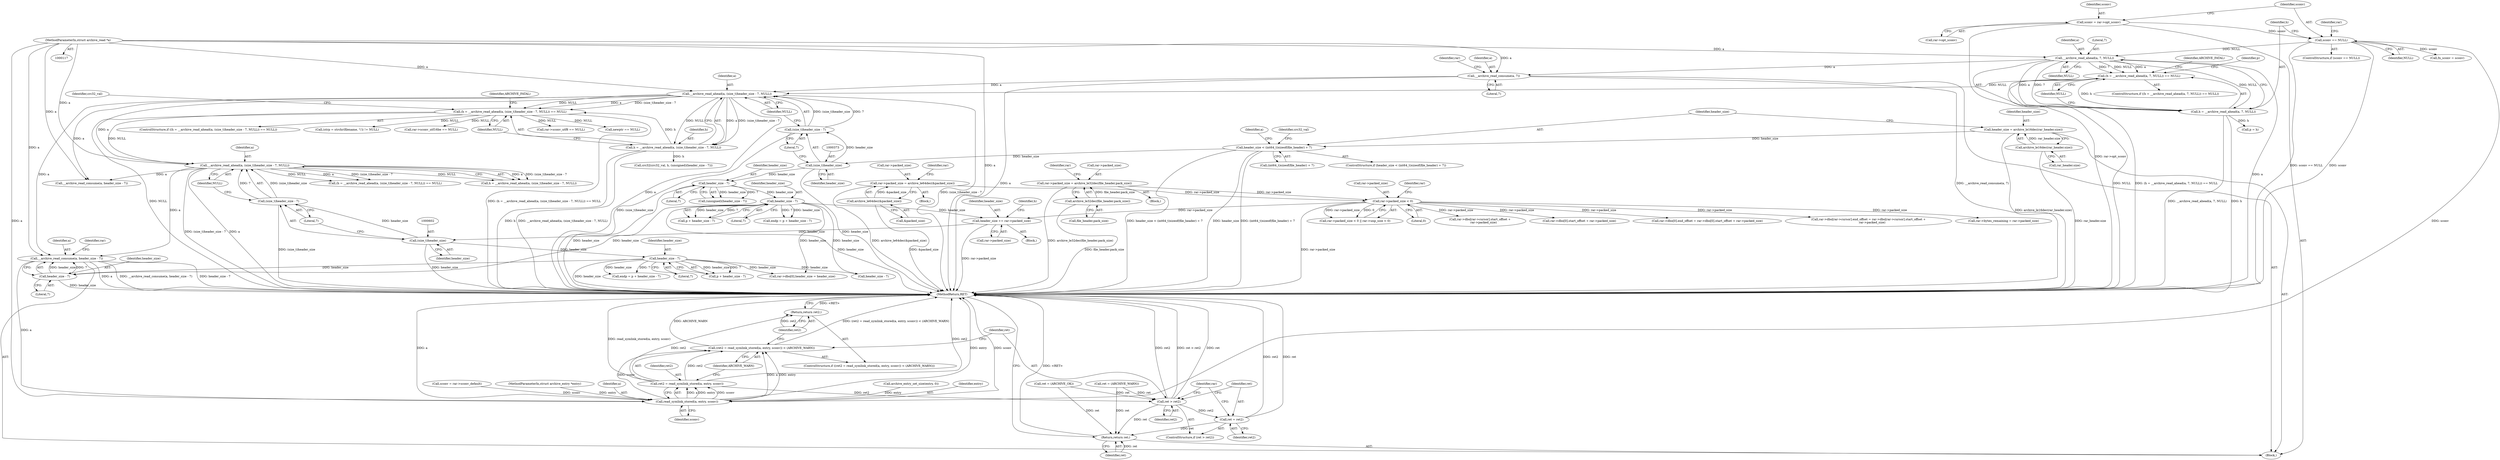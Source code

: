 digraph "0_libarchive_5562545b5562f6d12a4ef991fae158bf4ccf92b6@API" {
"1001392" [label="(Call,__archive_read_consume(a, header_size - 7))"];
"1000598" [label="(Call,__archive_read_ahead(a, (size_t)header_size - 7, NULL))"];
"1000369" [label="(Call,__archive_read_ahead(a, (size_t)header_size - 7, NULL))"];
"1000253" [label="(Call,__archive_read_consume(a, 7))"];
"1000192" [label="(Call,__archive_read_ahead(a, 7, NULL))"];
"1000118" [label="(MethodParameterIn,struct archive_read *a)"];
"1000159" [label="(Call,sconv == NULL)"];
"1000153" [label="(Call,sconv = rar->opt_sconv)"];
"1000371" [label="(Call,(size_t)header_size - 7)"];
"1000372" [label="(Call,(size_t)header_size)"];
"1000223" [label="(Call,header_size < (int64_t)sizeof(file_header) + 7)"];
"1000216" [label="(Call,header_size = archive_le16dec(rar_header.size))"];
"1000218" [label="(Call,archive_le16dec(rar_header.size))"];
"1000189" [label="(Call,(h = __archive_read_ahead(a, 7, NULL)) == NULL)"];
"1000190" [label="(Call,h = __archive_read_ahead(a, 7, NULL))"];
"1000600" [label="(Call,(size_t)header_size - 7)"];
"1000601" [label="(Call,(size_t)header_size)"];
"1000589" [label="(Call,header_size += rar->packed_size)"];
"1000549" [label="(Call,rar->packed_size < 0)"];
"1000515" [label="(Call,rar->packed_size = archive_le64dec(&packed_size))"];
"1000519" [label="(Call,archive_le64dec(&packed_size))"];
"1000531" [label="(Call,rar->packed_size = archive_le32dec(file_header.pack_size))"];
"1000535" [label="(Call,archive_le32dec(file_header.pack_size))"];
"1000416" [label="(Call,header_size - 7)"];
"1000387" [label="(Call,header_size - 7)"];
"1000366" [label="(Call,(h = __archive_read_ahead(a, (size_t)header_size - 7, NULL)) == NULL)"];
"1000367" [label="(Call,h = __archive_read_ahead(a, (size_t)header_size - 7, NULL))"];
"1001394" [label="(Call,header_size - 7)"];
"1000616" [label="(Call,header_size - 7)"];
"1001714" [label="(Call,read_symlink_stored(a, entry, sconv))"];
"1001711" [label="(Call,(ret2 = read_symlink_stored(a, entry, sconv)) < (ARCHIVE_WARN))"];
"1001712" [label="(Call,ret2 = read_symlink_stored(a, entry, sconv))"];
"1001719" [label="(Return,return ret2;)"];
"1001722" [label="(Call,ret > ret2)"];
"1001725" [label="(Call,ret = ret2)"];
"1001739" [label="(Return,return ret;)"];
"1000224" [label="(Identifier,header_size)"];
"1000385" [label="(Call,(unsigned)(header_size - 7))"];
"1000388" [label="(Identifier,header_size)"];
"1001013" [label="(Call,rar->sconv_utf8 == NULL)"];
"1001726" [label="(Identifier,ret)"];
"1001103" [label="(Call,header_size - 7)"];
"1000600" [label="(Call,(size_t)header_size - 7)"];
"1000597" [label="(Identifier,h)"];
"1001101" [label="(Call,__archive_read_consume(a, header_size - 7))"];
"1000367" [label="(Call,h = __archive_read_ahead(a, (size_t)header_size - 7, NULL))"];
"1000118" [label="(MethodParameterIn,struct archive_read *a)"];
"1000416" [label="(Call,header_size - 7)"];
"1000536" [label="(Call,file_header.pack_size)"];
"1000166" [label="(Identifier,rar)"];
"1000484" [label="(Block,)"];
"1000604" [label="(Literal,7)"];
"1000417" [label="(Identifier,header_size)"];
"1000369" [label="(Call,__archive_read_ahead(a, (size_t)header_size - 7, NULL))"];
"1000183" [label="(Call,sconv = rar->sconv_default)"];
"1001401" [label="(Identifier,rar)"];
"1001723" [label="(Identifier,ret)"];
"1000375" [label="(Literal,7)"];
"1000548" [label="(Call,rar->packed_size < 0 || rar->unp_size < 0)"];
"1000260" [label="(Identifier,rar)"];
"1000553" [label="(Literal,0)"];
"1000519" [label="(Call,archive_le64dec(&packed_size))"];
"1000371" [label="(Call,(size_t)header_size - 7)"];
"1001226" [label="(Call,rar->dbo[rar->cursor].start_offset +\n        rar->packed_size)"];
"1000225" [label="(Call,(int64_t)sizeof(file_header) + 7)"];
"1000612" [label="(Call,endp = p + header_size - 7)"];
"1000188" [label="(ControlStructure,if ((h = __archive_read_ahead(a, 7, NULL)) == NULL))"];
"1001396" [label="(Literal,7)"];
"1000222" [label="(ControlStructure,if (header_size < (int64_t)sizeof(file_header) + 7))"];
"1000199" [label="(Call,p = h)"];
"1000520" [label="(Call,&packed_size)"];
"1000596" [label="(Call,h = __archive_read_ahead(a, (size_t)header_size - 7, NULL))"];
"1000194" [label="(Literal,7)"];
"1000541" [label="(Identifier,rar)"];
"1000366" [label="(Call,(h = __archive_read_ahead(a, (size_t)header_size - 7, NULL)) == NULL)"];
"1000524" [label="(Identifier,rar)"];
"1001690" [label="(Call,ret = (ARCHIVE_WARN))"];
"1001720" [label="(Identifier,ret2)"];
"1000253" [label="(Call,__archive_read_consume(a, 7))"];
"1000381" [label="(Identifier,crc32_val)"];
"1000119" [label="(MethodParameterIn,struct archive_entry *entry)"];
"1000159" [label="(Call,sconv == NULL)"];
"1000191" [label="(Identifier,h)"];
"1000198" [label="(Identifier,ARCHIVE_FATAL)"];
"1000140" [label="(Call,ret = (ARCHIVE_OK))"];
"1001725" [label="(Call,ret = ret2)"];
"1000595" [label="(Call,(h = __archive_read_ahead(a, (size_t)header_size - 7, NULL)) == NULL)"];
"1001060" [label="(Call,fn_sconv = sconv)"];
"1000217" [label="(Identifier,header_size)"];
"1000418" [label="(Literal,7)"];
"1001721" [label="(ControlStructure,if (ret > ret2))"];
"1001715" [label="(Identifier,a)"];
"1000550" [label="(Call,rar->packed_size)"];
"1001418" [label="(Call,rar->dbo[0].start_offset + rar->packed_size)"];
"1001707" [label="(Call,archive_entry_set_size(entry, 0))"];
"1000672" [label="(Call,newptr == NULL)"];
"1000189" [label="(Call,(h = __archive_read_ahead(a, 7, NULL)) == NULL)"];
"1000376" [label="(Identifier,NULL)"];
"1001717" [label="(Identifier,sconv)"];
"1001724" [label="(Identifier,ret2)"];
"1000382" [label="(Call,crc32(crc32_val, h, (unsigned)(header_size - 7)))"];
"1001395" [label="(Identifier,header_size)"];
"1000387" [label="(Call,header_size - 7)"];
"1000235" [label="(Identifier,a)"];
"1001731" [label="(Identifier,rar)"];
"1000242" [label="(Identifier,crc32_val)"];
"1000153" [label="(Call,sconv = rar->opt_sconv)"];
"1000530" [label="(Block,)"];
"1000412" [label="(Call,endp = p + header_size - 7)"];
"1001410" [label="(Call,rar->dbo[0].end_offset = rar->dbo[0].start_offset + rar->packed_size)"];
"1000154" [label="(Identifier,sconv)"];
"1001392" [label="(Call,__archive_read_consume(a, header_size - 7))"];
"1000216" [label="(Call,header_size = archive_le16dec(rar_header.size))"];
"1000549" [label="(Call,rar->packed_size < 0)"];
"1000379" [label="(Identifier,ARCHIVE_FATAL)"];
"1001739" [label="(Return,return ret;)"];
"1000190" [label="(Call,h = __archive_read_ahead(a, 7, NULL))"];
"1000161" [label="(Identifier,NULL)"];
"1000532" [label="(Call,rar->packed_size)"];
"1000254" [label="(Identifier,a)"];
"1000535" [label="(Call,archive_le32dec(file_header.pack_size))"];
"1001216" [label="(Call,rar->dbo[rar->cursor].end_offset = rar->dbo[rar->cursor].start_offset +\n        rar->packed_size)"];
"1000200" [label="(Identifier,p)"];
"1000195" [label="(Identifier,NULL)"];
"1001719" [label="(Return,return ret2;)"];
"1000155" [label="(Call,rar->opt_sconv)"];
"1001727" [label="(Identifier,ret2)"];
"1000569" [label="(Call,rar->bytes_remaining = rar->packed_size)"];
"1000377" [label="(Identifier,NULL)"];
"1001710" [label="(ControlStructure,if ((ret2 = read_symlink_stored(a, entry, sconv)) < (ARCHIVE_WARN)))"];
"1000531" [label="(Call,rar->packed_size = archive_le32dec(file_header.pack_size))"];
"1001714" [label="(Call,read_symlink_stored(a, entry, sconv))"];
"1000374" [label="(Identifier,header_size)"];
"1001718" [label="(Identifier,ARCHIVE_WARN)"];
"1001711" [label="(Call,(ret2 = read_symlink_stored(a, entry, sconv)) < (ARCHIVE_WARN))"];
"1000614" [label="(Call,p + header_size - 7)"];
"1000121" [label="(Block,)"];
"1001394" [label="(Call,header_size - 7)"];
"1000516" [label="(Call,rar->packed_size)"];
"1001740" [label="(Identifier,ret)"];
"1000158" [label="(ControlStructure,if (sconv == NULL))"];
"1000196" [label="(Identifier,NULL)"];
"1001716" [label="(Identifier,entry)"];
"1001712" [label="(Call,ret2 = read_symlink_stored(a, entry, sconv))"];
"1001741" [label="(MethodReturn,RET)"];
"1000223" [label="(Call,header_size < (int64_t)sizeof(file_header) + 7)"];
"1000365" [label="(ControlStructure,if ((h = __archive_read_ahead(a, (size_t)header_size - 7, NULL)) == NULL))"];
"1000617" [label="(Identifier,header_size)"];
"1000193" [label="(Identifier,a)"];
"1001713" [label="(Identifier,ret2)"];
"1000590" [label="(Identifier,header_size)"];
"1000591" [label="(Call,rar->packed_size)"];
"1000603" [label="(Identifier,header_size)"];
"1000414" [label="(Call,p + header_size - 7)"];
"1000605" [label="(Identifier,NULL)"];
"1000255" [label="(Literal,7)"];
"1001393" [label="(Identifier,a)"];
"1000580" [label="(Block,)"];
"1000192" [label="(Call,__archive_read_ahead(a, 7, NULL))"];
"1000598" [label="(Call,__archive_read_ahead(a, (size_t)header_size - 7, NULL))"];
"1000599" [label="(Identifier,a)"];
"1000372" [label="(Call,(size_t)header_size)"];
"1000589" [label="(Call,header_size += rar->packed_size)"];
"1000218" [label="(Call,archive_le16dec(rar_header.size))"];
"1001064" [label="(Call,(strp = strchr(filename, '\\')) != NULL)"];
"1000389" [label="(Literal,7)"];
"1000368" [label="(Identifier,h)"];
"1000219" [label="(Call,rar_header.size)"];
"1000618" [label="(Literal,7)"];
"1000601" [label="(Call,(size_t)header_size)"];
"1001722" [label="(Call,ret > ret2)"];
"1000515" [label="(Call,rar->packed_size = archive_le64dec(&packed_size))"];
"1000370" [label="(Identifier,a)"];
"1001297" [label="(Call,rar->dbo[0].header_size = header_size)"];
"1000616" [label="(Call,header_size - 7)"];
"1000556" [label="(Identifier,rar)"];
"1000160" [label="(Identifier,sconv)"];
"1000953" [label="(Call,rar->sconv_utf16be == NULL)"];
"1001392" -> "1000121"  [label="AST: "];
"1001392" -> "1001394"  [label="CFG: "];
"1001393" -> "1001392"  [label="AST: "];
"1001394" -> "1001392"  [label="AST: "];
"1001401" -> "1001392"  [label="CFG: "];
"1001392" -> "1001741"  [label="DDG: a"];
"1001392" -> "1001741"  [label="DDG: __archive_read_consume(a, header_size - 7)"];
"1001392" -> "1001741"  [label="DDG: header_size - 7"];
"1000598" -> "1001392"  [label="DDG: a"];
"1000369" -> "1001392"  [label="DDG: a"];
"1000118" -> "1001392"  [label="DDG: a"];
"1001394" -> "1001392"  [label="DDG: header_size"];
"1001394" -> "1001392"  [label="DDG: 7"];
"1001392" -> "1001714"  [label="DDG: a"];
"1000598" -> "1000596"  [label="AST: "];
"1000598" -> "1000605"  [label="CFG: "];
"1000599" -> "1000598"  [label="AST: "];
"1000600" -> "1000598"  [label="AST: "];
"1000605" -> "1000598"  [label="AST: "];
"1000596" -> "1000598"  [label="CFG: "];
"1000598" -> "1001741"  [label="DDG: a"];
"1000598" -> "1001741"  [label="DDG: (size_t)header_size - 7"];
"1000598" -> "1000595"  [label="DDG: a"];
"1000598" -> "1000595"  [label="DDG: (size_t)header_size - 7"];
"1000598" -> "1000595"  [label="DDG: NULL"];
"1000598" -> "1000596"  [label="DDG: a"];
"1000598" -> "1000596"  [label="DDG: (size_t)header_size - 7"];
"1000598" -> "1000596"  [label="DDG: NULL"];
"1000369" -> "1000598"  [label="DDG: a"];
"1000118" -> "1000598"  [label="DDG: a"];
"1000600" -> "1000598"  [label="DDG: (size_t)header_size"];
"1000600" -> "1000598"  [label="DDG: 7"];
"1000366" -> "1000598"  [label="DDG: NULL"];
"1000598" -> "1001101"  [label="DDG: a"];
"1000369" -> "1000367"  [label="AST: "];
"1000369" -> "1000376"  [label="CFG: "];
"1000370" -> "1000369"  [label="AST: "];
"1000371" -> "1000369"  [label="AST: "];
"1000376" -> "1000369"  [label="AST: "];
"1000367" -> "1000369"  [label="CFG: "];
"1000369" -> "1001741"  [label="DDG: a"];
"1000369" -> "1001741"  [label="DDG: (size_t)header_size - 7"];
"1000369" -> "1000366"  [label="DDG: a"];
"1000369" -> "1000366"  [label="DDG: (size_t)header_size - 7"];
"1000369" -> "1000366"  [label="DDG: NULL"];
"1000369" -> "1000367"  [label="DDG: a"];
"1000369" -> "1000367"  [label="DDG: (size_t)header_size - 7"];
"1000369" -> "1000367"  [label="DDG: NULL"];
"1000253" -> "1000369"  [label="DDG: a"];
"1000118" -> "1000369"  [label="DDG: a"];
"1000371" -> "1000369"  [label="DDG: (size_t)header_size"];
"1000371" -> "1000369"  [label="DDG: 7"];
"1000189" -> "1000369"  [label="DDG: NULL"];
"1000369" -> "1001101"  [label="DDG: a"];
"1000253" -> "1000121"  [label="AST: "];
"1000253" -> "1000255"  [label="CFG: "];
"1000254" -> "1000253"  [label="AST: "];
"1000255" -> "1000253"  [label="AST: "];
"1000260" -> "1000253"  [label="CFG: "];
"1000253" -> "1001741"  [label="DDG: __archive_read_consume(a, 7)"];
"1000253" -> "1001741"  [label="DDG: a"];
"1000192" -> "1000253"  [label="DDG: a"];
"1000118" -> "1000253"  [label="DDG: a"];
"1000192" -> "1000190"  [label="AST: "];
"1000192" -> "1000195"  [label="CFG: "];
"1000193" -> "1000192"  [label="AST: "];
"1000194" -> "1000192"  [label="AST: "];
"1000195" -> "1000192"  [label="AST: "];
"1000190" -> "1000192"  [label="CFG: "];
"1000192" -> "1001741"  [label="DDG: a"];
"1000192" -> "1000189"  [label="DDG: a"];
"1000192" -> "1000189"  [label="DDG: 7"];
"1000192" -> "1000189"  [label="DDG: NULL"];
"1000192" -> "1000190"  [label="DDG: a"];
"1000192" -> "1000190"  [label="DDG: 7"];
"1000192" -> "1000190"  [label="DDG: NULL"];
"1000118" -> "1000192"  [label="DDG: a"];
"1000159" -> "1000192"  [label="DDG: NULL"];
"1000118" -> "1000117"  [label="AST: "];
"1000118" -> "1001741"  [label="DDG: a"];
"1000118" -> "1001101"  [label="DDG: a"];
"1000118" -> "1001714"  [label="DDG: a"];
"1000159" -> "1000158"  [label="AST: "];
"1000159" -> "1000161"  [label="CFG: "];
"1000160" -> "1000159"  [label="AST: "];
"1000161" -> "1000159"  [label="AST: "];
"1000166" -> "1000159"  [label="CFG: "];
"1000191" -> "1000159"  [label="CFG: "];
"1000159" -> "1001741"  [label="DDG: sconv == NULL"];
"1000159" -> "1001741"  [label="DDG: sconv"];
"1000153" -> "1000159"  [label="DDG: sconv"];
"1000159" -> "1001060"  [label="DDG: sconv"];
"1000159" -> "1001714"  [label="DDG: sconv"];
"1000153" -> "1000121"  [label="AST: "];
"1000153" -> "1000155"  [label="CFG: "];
"1000154" -> "1000153"  [label="AST: "];
"1000155" -> "1000153"  [label="AST: "];
"1000160" -> "1000153"  [label="CFG: "];
"1000153" -> "1001741"  [label="DDG: rar->opt_sconv"];
"1000371" -> "1000375"  [label="CFG: "];
"1000372" -> "1000371"  [label="AST: "];
"1000375" -> "1000371"  [label="AST: "];
"1000376" -> "1000371"  [label="CFG: "];
"1000371" -> "1001741"  [label="DDG: (size_t)header_size"];
"1000372" -> "1000371"  [label="DDG: header_size"];
"1000372" -> "1000374"  [label="CFG: "];
"1000373" -> "1000372"  [label="AST: "];
"1000374" -> "1000372"  [label="AST: "];
"1000375" -> "1000372"  [label="CFG: "];
"1000372" -> "1001741"  [label="DDG: header_size"];
"1000223" -> "1000372"  [label="DDG: header_size"];
"1000372" -> "1000387"  [label="DDG: header_size"];
"1000223" -> "1000222"  [label="AST: "];
"1000223" -> "1000225"  [label="CFG: "];
"1000224" -> "1000223"  [label="AST: "];
"1000225" -> "1000223"  [label="AST: "];
"1000235" -> "1000223"  [label="CFG: "];
"1000242" -> "1000223"  [label="CFG: "];
"1000223" -> "1001741"  [label="DDG: (int64_t)sizeof(file_header) + 7"];
"1000223" -> "1001741"  [label="DDG: header_size < (int64_t)sizeof(file_header) + 7"];
"1000223" -> "1001741"  [label="DDG: header_size"];
"1000216" -> "1000223"  [label="DDG: header_size"];
"1000216" -> "1000121"  [label="AST: "];
"1000216" -> "1000218"  [label="CFG: "];
"1000217" -> "1000216"  [label="AST: "];
"1000218" -> "1000216"  [label="AST: "];
"1000224" -> "1000216"  [label="CFG: "];
"1000216" -> "1001741"  [label="DDG: archive_le16dec(rar_header.size)"];
"1000218" -> "1000216"  [label="DDG: rar_header.size"];
"1000218" -> "1000219"  [label="CFG: "];
"1000219" -> "1000218"  [label="AST: "];
"1000218" -> "1001741"  [label="DDG: rar_header.size"];
"1000189" -> "1000188"  [label="AST: "];
"1000189" -> "1000196"  [label="CFG: "];
"1000190" -> "1000189"  [label="AST: "];
"1000196" -> "1000189"  [label="AST: "];
"1000198" -> "1000189"  [label="CFG: "];
"1000200" -> "1000189"  [label="CFG: "];
"1000189" -> "1001741"  [label="DDG: (h = __archive_read_ahead(a, 7, NULL)) == NULL"];
"1000189" -> "1001741"  [label="DDG: NULL"];
"1000190" -> "1000189"  [label="DDG: h"];
"1000191" -> "1000190"  [label="AST: "];
"1000196" -> "1000190"  [label="CFG: "];
"1000190" -> "1001741"  [label="DDG: h"];
"1000190" -> "1001741"  [label="DDG: __archive_read_ahead(a, 7, NULL)"];
"1000190" -> "1000199"  [label="DDG: h"];
"1000600" -> "1000604"  [label="CFG: "];
"1000601" -> "1000600"  [label="AST: "];
"1000604" -> "1000600"  [label="AST: "];
"1000605" -> "1000600"  [label="CFG: "];
"1000600" -> "1001741"  [label="DDG: (size_t)header_size"];
"1000601" -> "1000600"  [label="DDG: header_size"];
"1000601" -> "1000603"  [label="CFG: "];
"1000602" -> "1000601"  [label="AST: "];
"1000603" -> "1000601"  [label="AST: "];
"1000604" -> "1000601"  [label="CFG: "];
"1000601" -> "1001741"  [label="DDG: header_size"];
"1000589" -> "1000601"  [label="DDG: header_size"];
"1000601" -> "1000616"  [label="DDG: header_size"];
"1000589" -> "1000580"  [label="AST: "];
"1000589" -> "1000591"  [label="CFG: "];
"1000590" -> "1000589"  [label="AST: "];
"1000591" -> "1000589"  [label="AST: "];
"1000597" -> "1000589"  [label="CFG: "];
"1000589" -> "1001741"  [label="DDG: rar->packed_size"];
"1000549" -> "1000589"  [label="DDG: rar->packed_size"];
"1000416" -> "1000589"  [label="DDG: header_size"];
"1000549" -> "1000548"  [label="AST: "];
"1000549" -> "1000553"  [label="CFG: "];
"1000550" -> "1000549"  [label="AST: "];
"1000553" -> "1000549"  [label="AST: "];
"1000556" -> "1000549"  [label="CFG: "];
"1000548" -> "1000549"  [label="CFG: "];
"1000549" -> "1001741"  [label="DDG: rar->packed_size"];
"1000549" -> "1000548"  [label="DDG: rar->packed_size"];
"1000549" -> "1000548"  [label="DDG: 0"];
"1000515" -> "1000549"  [label="DDG: rar->packed_size"];
"1000531" -> "1000549"  [label="DDG: rar->packed_size"];
"1000549" -> "1000569"  [label="DDG: rar->packed_size"];
"1000549" -> "1001216"  [label="DDG: rar->packed_size"];
"1000549" -> "1001226"  [label="DDG: rar->packed_size"];
"1000549" -> "1001410"  [label="DDG: rar->packed_size"];
"1000549" -> "1001418"  [label="DDG: rar->packed_size"];
"1000515" -> "1000484"  [label="AST: "];
"1000515" -> "1000519"  [label="CFG: "];
"1000516" -> "1000515"  [label="AST: "];
"1000519" -> "1000515"  [label="AST: "];
"1000524" -> "1000515"  [label="CFG: "];
"1000515" -> "1001741"  [label="DDG: archive_le64dec(&packed_size)"];
"1000519" -> "1000515"  [label="DDG: &packed_size"];
"1000519" -> "1000520"  [label="CFG: "];
"1000520" -> "1000519"  [label="AST: "];
"1000519" -> "1001741"  [label="DDG: &packed_size"];
"1000531" -> "1000530"  [label="AST: "];
"1000531" -> "1000535"  [label="CFG: "];
"1000532" -> "1000531"  [label="AST: "];
"1000535" -> "1000531"  [label="AST: "];
"1000541" -> "1000531"  [label="CFG: "];
"1000531" -> "1001741"  [label="DDG: archive_le32dec(file_header.pack_size)"];
"1000535" -> "1000531"  [label="DDG: file_header.pack_size"];
"1000535" -> "1000536"  [label="CFG: "];
"1000536" -> "1000535"  [label="AST: "];
"1000535" -> "1001741"  [label="DDG: file_header.pack_size"];
"1000416" -> "1000414"  [label="AST: "];
"1000416" -> "1000418"  [label="CFG: "];
"1000417" -> "1000416"  [label="AST: "];
"1000418" -> "1000416"  [label="AST: "];
"1000414" -> "1000416"  [label="CFG: "];
"1000416" -> "1001741"  [label="DDG: header_size"];
"1000416" -> "1000412"  [label="DDG: header_size"];
"1000416" -> "1000412"  [label="DDG: 7"];
"1000416" -> "1000414"  [label="DDG: header_size"];
"1000416" -> "1000414"  [label="DDG: 7"];
"1000387" -> "1000416"  [label="DDG: header_size"];
"1000416" -> "1001103"  [label="DDG: header_size"];
"1000416" -> "1001297"  [label="DDG: header_size"];
"1000416" -> "1001394"  [label="DDG: header_size"];
"1000387" -> "1000385"  [label="AST: "];
"1000387" -> "1000389"  [label="CFG: "];
"1000388" -> "1000387"  [label="AST: "];
"1000389" -> "1000387"  [label="AST: "];
"1000385" -> "1000387"  [label="CFG: "];
"1000387" -> "1001741"  [label="DDG: header_size"];
"1000387" -> "1000385"  [label="DDG: header_size"];
"1000387" -> "1000385"  [label="DDG: 7"];
"1000366" -> "1000365"  [label="AST: "];
"1000366" -> "1000377"  [label="CFG: "];
"1000367" -> "1000366"  [label="AST: "];
"1000377" -> "1000366"  [label="AST: "];
"1000379" -> "1000366"  [label="CFG: "];
"1000381" -> "1000366"  [label="CFG: "];
"1000366" -> "1001741"  [label="DDG: NULL"];
"1000366" -> "1001741"  [label="DDG: (h = __archive_read_ahead(a, (size_t)header_size - 7, NULL)) == NULL"];
"1000367" -> "1000366"  [label="DDG: h"];
"1000366" -> "1000672"  [label="DDG: NULL"];
"1000366" -> "1000953"  [label="DDG: NULL"];
"1000366" -> "1001013"  [label="DDG: NULL"];
"1000366" -> "1001064"  [label="DDG: NULL"];
"1000368" -> "1000367"  [label="AST: "];
"1000377" -> "1000367"  [label="CFG: "];
"1000367" -> "1001741"  [label="DDG: __archive_read_ahead(a, (size_t)header_size - 7, NULL)"];
"1000367" -> "1001741"  [label="DDG: h"];
"1000367" -> "1000382"  [label="DDG: h"];
"1001394" -> "1001396"  [label="CFG: "];
"1001395" -> "1001394"  [label="AST: "];
"1001396" -> "1001394"  [label="AST: "];
"1001394" -> "1001741"  [label="DDG: header_size"];
"1000616" -> "1001394"  [label="DDG: header_size"];
"1000616" -> "1000614"  [label="AST: "];
"1000616" -> "1000618"  [label="CFG: "];
"1000617" -> "1000616"  [label="AST: "];
"1000618" -> "1000616"  [label="AST: "];
"1000614" -> "1000616"  [label="CFG: "];
"1000616" -> "1001741"  [label="DDG: header_size"];
"1000616" -> "1000612"  [label="DDG: header_size"];
"1000616" -> "1000612"  [label="DDG: 7"];
"1000616" -> "1000614"  [label="DDG: header_size"];
"1000616" -> "1000614"  [label="DDG: 7"];
"1000616" -> "1001103"  [label="DDG: header_size"];
"1000616" -> "1001297"  [label="DDG: header_size"];
"1001714" -> "1001712"  [label="AST: "];
"1001714" -> "1001717"  [label="CFG: "];
"1001715" -> "1001714"  [label="AST: "];
"1001716" -> "1001714"  [label="AST: "];
"1001717" -> "1001714"  [label="AST: "];
"1001712" -> "1001714"  [label="CFG: "];
"1001714" -> "1001741"  [label="DDG: entry"];
"1001714" -> "1001741"  [label="DDG: sconv"];
"1001714" -> "1001741"  [label="DDG: a"];
"1001714" -> "1001711"  [label="DDG: a"];
"1001714" -> "1001711"  [label="DDG: entry"];
"1001714" -> "1001711"  [label="DDG: sconv"];
"1001714" -> "1001712"  [label="DDG: a"];
"1001714" -> "1001712"  [label="DDG: entry"];
"1001714" -> "1001712"  [label="DDG: sconv"];
"1001707" -> "1001714"  [label="DDG: entry"];
"1000119" -> "1001714"  [label="DDG: entry"];
"1000183" -> "1001714"  [label="DDG: sconv"];
"1001711" -> "1001710"  [label="AST: "];
"1001711" -> "1001718"  [label="CFG: "];
"1001712" -> "1001711"  [label="AST: "];
"1001718" -> "1001711"  [label="AST: "];
"1001720" -> "1001711"  [label="CFG: "];
"1001723" -> "1001711"  [label="CFG: "];
"1001711" -> "1001741"  [label="DDG: ARCHIVE_WARN"];
"1001711" -> "1001741"  [label="DDG: (ret2 = read_symlink_stored(a, entry, sconv)) < (ARCHIVE_WARN)"];
"1001712" -> "1001711"  [label="DDG: ret2"];
"1001713" -> "1001712"  [label="AST: "];
"1001718" -> "1001712"  [label="CFG: "];
"1001712" -> "1001741"  [label="DDG: ret2"];
"1001712" -> "1001741"  [label="DDG: read_symlink_stored(a, entry, sconv)"];
"1001712" -> "1001719"  [label="DDG: ret2"];
"1001712" -> "1001722"  [label="DDG: ret2"];
"1001719" -> "1001710"  [label="AST: "];
"1001719" -> "1001720"  [label="CFG: "];
"1001720" -> "1001719"  [label="AST: "];
"1001741" -> "1001719"  [label="CFG: "];
"1001719" -> "1001741"  [label="DDG: <RET>"];
"1001720" -> "1001719"  [label="DDG: ret2"];
"1001722" -> "1001721"  [label="AST: "];
"1001722" -> "1001724"  [label="CFG: "];
"1001723" -> "1001722"  [label="AST: "];
"1001724" -> "1001722"  [label="AST: "];
"1001726" -> "1001722"  [label="CFG: "];
"1001731" -> "1001722"  [label="CFG: "];
"1001722" -> "1001741"  [label="DDG: ret2"];
"1001722" -> "1001741"  [label="DDG: ret > ret2"];
"1001722" -> "1001741"  [label="DDG: ret"];
"1001690" -> "1001722"  [label="DDG: ret"];
"1000140" -> "1001722"  [label="DDG: ret"];
"1001722" -> "1001725"  [label="DDG: ret2"];
"1001722" -> "1001739"  [label="DDG: ret"];
"1001725" -> "1001721"  [label="AST: "];
"1001725" -> "1001727"  [label="CFG: "];
"1001726" -> "1001725"  [label="AST: "];
"1001727" -> "1001725"  [label="AST: "];
"1001731" -> "1001725"  [label="CFG: "];
"1001725" -> "1001741"  [label="DDG: ret"];
"1001725" -> "1001741"  [label="DDG: ret2"];
"1001725" -> "1001739"  [label="DDG: ret"];
"1001739" -> "1000121"  [label="AST: "];
"1001739" -> "1001740"  [label="CFG: "];
"1001740" -> "1001739"  [label="AST: "];
"1001741" -> "1001739"  [label="CFG: "];
"1001739" -> "1001741"  [label="DDG: <RET>"];
"1001740" -> "1001739"  [label="DDG: ret"];
"1000140" -> "1001739"  [label="DDG: ret"];
"1001690" -> "1001739"  [label="DDG: ret"];
}
